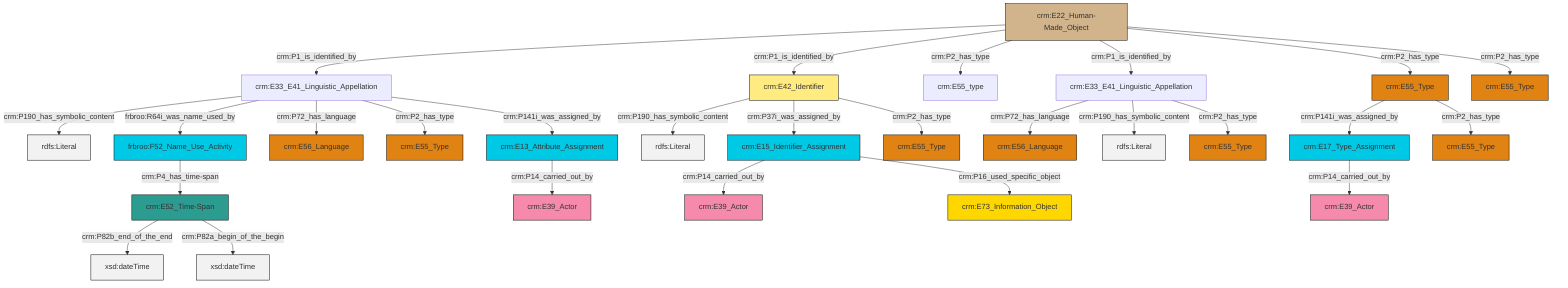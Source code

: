graph TD
classDef Literal fill:#f2f2f2,stroke:#000000;
classDef CRM_Entity fill:#FFFFFF,stroke:#000000;
classDef Temporal_Entity fill:#00C9E6, stroke:#000000;
classDef Type fill:#E18312, stroke:#000000;
classDef Time-Span fill:#2C9C91, stroke:#000000;
classDef Appellation fill:#FFEB7F, stroke:#000000;
classDef Place fill:#008836, stroke:#000000;
classDef Persistent_Item fill:#B266B2, stroke:#000000;
classDef Conceptual_Object fill:#FFD700, stroke:#000000;
classDef Physical_Thing fill:#D2B48C, stroke:#000000;
classDef Actor fill:#f58aad, stroke:#000000;
classDef PC_Classes fill:#4ce600, stroke:#000000;
classDef Multi fill:#cccccc,stroke:#000000;

0["crm:E42_Identifier"]:::Appellation -->|crm:P190_has_symbolic_content| 1[rdfs:Literal]:::Literal
4["crm:E33_E41_Linguistic_Appellation"]:::Default -->|crm:P72_has_language| 5["crm:E56_Language"]:::Type
6["crm:E15_Identifier_Assignment"]:::Temporal_Entity -->|crm:P14_carried_out_by| 7["crm:E39_Actor"]:::Actor
16["crm:E55_Type"]:::Type -->|crm:P141i_was_assigned_by| 17["crm:E17_Type_Assignment"]:::Temporal_Entity
16["crm:E55_Type"]:::Type -->|crm:P2_has_type| 18["crm:E55_Type"]:::Type
21["crm:E52_Time-Span"]:::Time-Span -->|crm:P82b_end_of_the_end| 22[xsd:dateTime]:::Literal
0["crm:E42_Identifier"]:::Appellation -->|crm:P37i_was_assigned_by| 6["crm:E15_Identifier_Assignment"]:::Temporal_Entity
25["crm:E22_Human-Made_Object"]:::Physical_Thing -->|crm:P1_is_identified_by| 27["crm:E33_E41_Linguistic_Appellation"]:::Default
6["crm:E15_Identifier_Assignment"]:::Temporal_Entity -->|crm:P16_used_specific_object| 8["crm:E73_Information_Object"]:::Conceptual_Object
21["crm:E52_Time-Span"]:::Time-Span -->|crm:P82a_begin_of_the_begin| 28[xsd:dateTime]:::Literal
4["crm:E33_E41_Linguistic_Appellation"]:::Default -->|crm:P190_has_symbolic_content| 33[rdfs:Literal]:::Literal
27["crm:E33_E41_Linguistic_Appellation"]:::Default -->|crm:P190_has_symbolic_content| 34[rdfs:Literal]:::Literal
23["frbroo:F52_Name_Use_Activity"]:::Temporal_Entity -->|crm:P4_has_time-span| 21["crm:E52_Time-Span"]:::Time-Span
4["crm:E33_E41_Linguistic_Appellation"]:::Default -->|crm:P2_has_type| 2["crm:E55_Type"]:::Type
0["crm:E42_Identifier"]:::Appellation -->|crm:P2_has_type| 38["crm:E55_Type"]:::Type
27["crm:E33_E41_Linguistic_Appellation"]:::Default -->|frbroo:R64i_was_name_used_by| 23["frbroo:F52_Name_Use_Activity"]:::Temporal_Entity
25["crm:E22_Human-Made_Object"]:::Physical_Thing -->|crm:P1_is_identified_by| 0["crm:E42_Identifier"]:::Appellation
27["crm:E33_E41_Linguistic_Appellation"]:::Default -->|crm:P72_has_language| 14["crm:E56_Language"]:::Type
25["crm:E22_Human-Made_Object"]:::Physical_Thing -->|crm:P2_has_type| 10["crm:E55_type"]:::Default
25["crm:E22_Human-Made_Object"]:::Physical_Thing -->|crm:P1_is_identified_by| 4["crm:E33_E41_Linguistic_Appellation"]:::Default
27["crm:E33_E41_Linguistic_Appellation"]:::Default -->|crm:P2_has_type| 35["crm:E55_Type"]:::Type
19["crm:E13_Attribute_Assignment"]:::Temporal_Entity -->|crm:P14_carried_out_by| 31["crm:E39_Actor"]:::Actor
25["crm:E22_Human-Made_Object"]:::Physical_Thing -->|crm:P2_has_type| 16["crm:E55_Type"]:::Type
27["crm:E33_E41_Linguistic_Appellation"]:::Default -->|crm:P141i_was_assigned_by| 19["crm:E13_Attribute_Assignment"]:::Temporal_Entity
17["crm:E17_Type_Assignment"]:::Temporal_Entity -->|crm:P14_carried_out_by| 12["crm:E39_Actor"]:::Actor
25["crm:E22_Human-Made_Object"]:::Physical_Thing -->|crm:P2_has_type| 29["crm:E55_Type"]:::Type